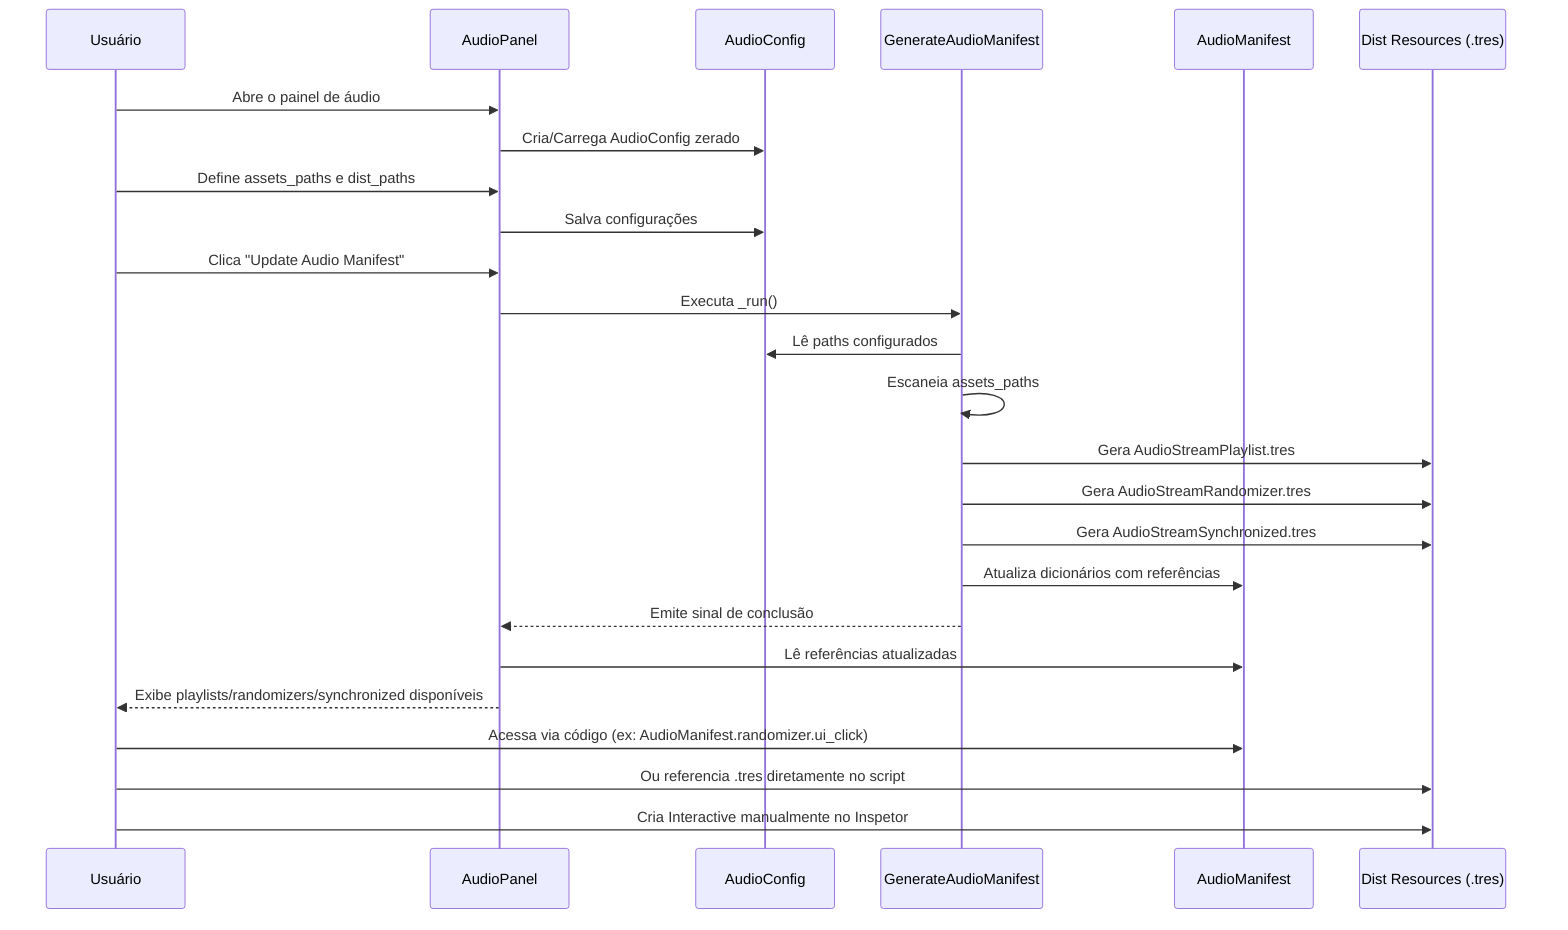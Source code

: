 sequenceDiagram
    participant User as Usuário
    participant Panel as AudioPanel
    participant Config as AudioConfig
    participant Generator as GenerateAudioManifest
    participant Manifest as AudioManifest
    participant Dist as Dist Resources (.tres)

    User ->> Panel: Abre o painel de áudio
    Panel ->> Config: Cria/Carrega AudioConfig zerado
    User ->> Panel: Define assets_paths e dist_paths
    Panel ->> Config: Salva configurações

    User ->> Panel: Clica "Update Audio Manifest"
    Panel ->> Generator: Executa _run()
    Generator ->> Config: Lê paths configurados
    Generator ->> Generator: Escaneia assets_paths
    Generator ->> Dist: Gera AudioStreamPlaylist.tres
    Generator ->> Dist: Gera AudioStreamRandomizer.tres
    Generator ->> Dist: Gera AudioStreamSynchronized.tres
    Generator ->> Manifest: Atualiza dicionários com referências

    Generator -->> Panel: Emite sinal de conclusão
    Panel ->> Manifest: Lê referências atualizadas
    Panel -->> User: Exibe playlists/randomizers/synchronized disponíveis

    User ->> Manifest: Acessa via código (ex: AudioManifest.randomizer.ui_click)
    User ->> Dist: Ou referencia .tres diretamente no script
    User ->> Dist: Cria Interactive manualmente no Inspetor